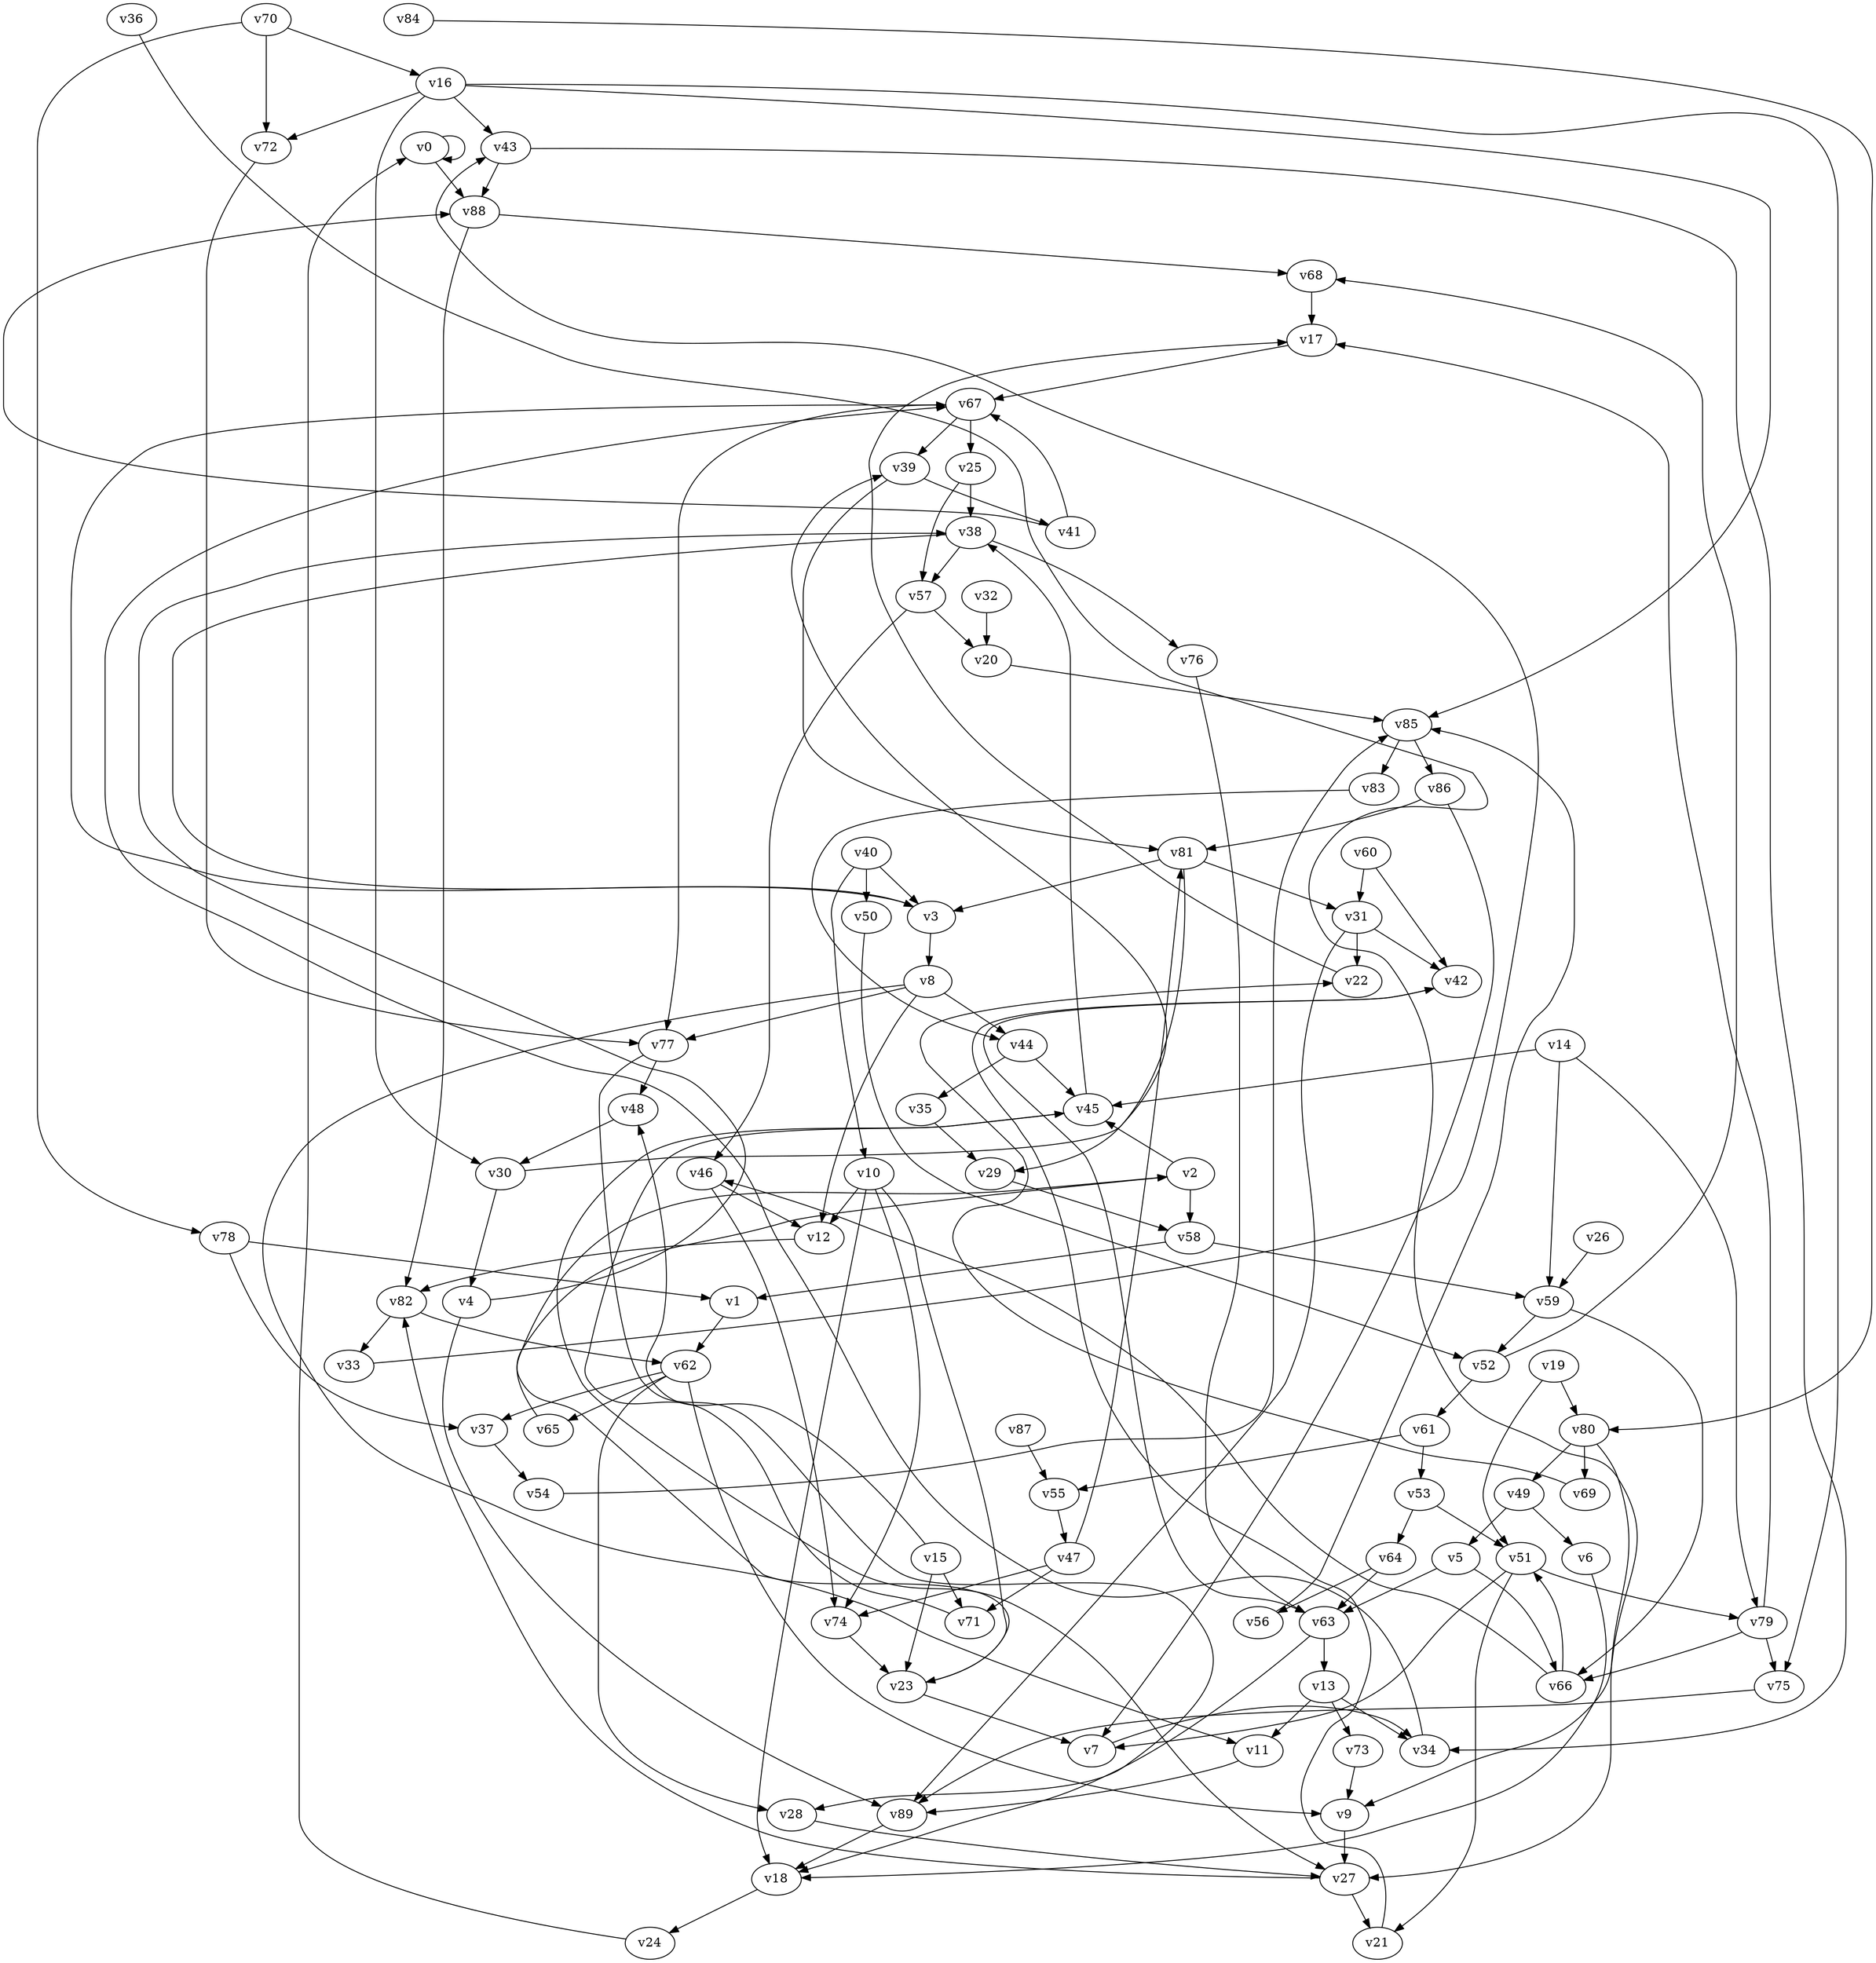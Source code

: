 // Benchmark game 128 - 90 vertices
// time_bound: 12
// targets: v62
digraph G {
    v0 [name="v0", player=1];
    v1 [name="v1", player=0];
    v2 [name="v2", player=1];
    v3 [name="v3", player=0];
    v4 [name="v4", player=0];
    v5 [name="v5", player=0];
    v6 [name="v6", player=0];
    v7 [name="v7", player=0];
    v8 [name="v8", player=0];
    v9 [name="v9", player=1];
    v10 [name="v10", player=0];
    v11 [name="v11", player=1];
    v12 [name="v12", player=1];
    v13 [name="v13", player=1];
    v14 [name="v14", player=0];
    v15 [name="v15", player=0];
    v16 [name="v16", player=1];
    v17 [name="v17", player=1];
    v18 [name="v18", player=0];
    v19 [name="v19", player=0];
    v20 [name="v20", player=0];
    v21 [name="v21", player=1];
    v22 [name="v22", player=1];
    v23 [name="v23", player=0];
    v24 [name="v24", player=1];
    v25 [name="v25", player=0];
    v26 [name="v26", player=1];
    v27 [name="v27", player=1];
    v28 [name="v28", player=1];
    v29 [name="v29", player=1];
    v30 [name="v30", player=0];
    v31 [name="v31", player=0];
    v32 [name="v32", player=1];
    v33 [name="v33", player=0];
    v34 [name="v34", player=0];
    v35 [name="v35", player=1];
    v36 [name="v36", player=1];
    v37 [name="v37", player=0];
    v38 [name="v38", player=0];
    v39 [name="v39", player=1];
    v40 [name="v40", player=1];
    v41 [name="v41", player=0];
    v42 [name="v42", player=1];
    v43 [name="v43", player=1];
    v44 [name="v44", player=1];
    v45 [name="v45", player=0];
    v46 [name="v46", player=0];
    v47 [name="v47", player=0];
    v48 [name="v48", player=0];
    v49 [name="v49", player=0];
    v50 [name="v50", player=1];
    v51 [name="v51", player=1];
    v52 [name="v52", player=0];
    v53 [name="v53", player=1];
    v54 [name="v54", player=0];
    v55 [name="v55", player=1];
    v56 [name="v56", player=1];
    v57 [name="v57", player=0];
    v58 [name="v58", player=0];
    v59 [name="v59", player=0];
    v60 [name="v60", player=1];
    v61 [name="v61", player=1];
    v62 [name="v62", player=1, target=1];
    v63 [name="v63", player=1];
    v64 [name="v64", player=0];
    v65 [name="v65", player=1];
    v66 [name="v66", player=1];
    v67 [name="v67", player=1];
    v68 [name="v68", player=1];
    v69 [name="v69", player=0];
    v70 [name="v70", player=1];
    v71 [name="v71", player=1];
    v72 [name="v72", player=0];
    v73 [name="v73", player=0];
    v74 [name="v74", player=0];
    v75 [name="v75", player=0];
    v76 [name="v76", player=0];
    v77 [name="v77", player=0];
    v78 [name="v78", player=1];
    v79 [name="v79", player=0];
    v80 [name="v80", player=1];
    v81 [name="v81", player=0];
    v82 [name="v82", player=0];
    v83 [name="v83", player=1];
    v84 [name="v84", player=0];
    v85 [name="v85", player=1];
    v86 [name="v86", player=0];
    v87 [name="v87", player=0];
    v88 [name="v88", player=0];
    v89 [name="v89", player=0];

    v0 -> v0 [constraint="t < 13"];
    v1 -> v62;
    v2 -> v45 [constraint="t >= 1"];
    v3 -> v67 [constraint="t < 10"];
    v4 -> v38 [constraint="t mod 4 == 3"];
    v5 -> v66;
    v6 -> v18 [constraint="t mod 2 == 1"];
    v7 -> v34 [constraint="t >= 4"];
    v8 -> v11 [constraint="t < 12"];
    v9 -> v27;
    v10 -> v18;
    v11 -> v89;
    v12 -> v82;
    v13 -> v73;
    v14 -> v59;
    v15 -> v48 [constraint="t mod 5 == 1"];
    v16 -> v30;
    v17 -> v67;
    v18 -> v24;
    v19 -> v80;
    v20 -> v85;
    v21 -> v42 [constraint="t < 15"];
    v22 -> v17 [constraint="t < 12"];
    v23 -> v2 [constraint="t mod 3 == 2"];
    v24 -> v0;
    v25 -> v57;
    v26 -> v59;
    v27 -> v21;
    v28 -> v27;
    v29 -> v58;
    v30 -> v39 [constraint="t >= 2"];
    v31 -> v89;
    v32 -> v20;
    v33 -> v43 [constraint="t >= 3"];
    v34 -> v67 [constraint="t >= 2"];
    v35 -> v29;
    v36 -> v9 [constraint="t < 9"];
    v37 -> v54;
    v38 -> v3 [constraint="t >= 5"];
    v39 -> v41;
    v40 -> v10;
    v41 -> v88 [constraint="t >= 5"];
    v42 -> v63 [constraint="t >= 1"];
    v43 -> v88;
    v44 -> v35;
    v45 -> v27 [constraint="t < 5"];
    v46 -> v74;
    v47 -> v74;
    v48 -> v30;
    v49 -> v5;
    v50 -> v52;
    v51 -> v7;
    v52 -> v61;
    v53 -> v51;
    v54 -> v85;
    v55 -> v47;
    v56 -> v85;
    v57 -> v20;
    v58 -> v59;
    v59 -> v66;
    v60 -> v42;
    v61 -> v55;
    v62 -> v37;
    v63 -> v18;
    v64 -> v63;
    v65 -> v2 [constraint="t >= 2"];
    v66 -> v46 [constraint="t < 12"];
    v67 -> v39;
    v68 -> v17;
    v69 -> v22 [constraint="t < 5"];
    v70 -> v78;
    v71 -> v45 [constraint="t mod 2 == 1"];
    v72 -> v77;
    v73 -> v9;
    v74 -> v23;
    v75 -> v89 [constraint="t < 12"];
    v76 -> v63;
    v77 -> v28 [constraint="t < 5"];
    v78 -> v37;
    v79 -> v66;
    v80 -> v27;
    v81 -> v29;
    v82 -> v62;
    v83 -> v44 [constraint="t mod 5 == 1"];
    v84 -> v80 [constraint="t < 12"];
    v85 -> v83;
    v86 -> v7;
    v87 -> v55;
    v88 -> v68;
    v89 -> v18;
    v45 -> v38;
    v80 -> v49;
    v79 -> v75;
    v8 -> v44;
    v86 -> v81;
    v70 -> v72;
    v62 -> v28;
    v81 -> v3;
    v81 -> v31;
    v62 -> v65;
    v41 -> v67;
    v13 -> v34;
    v85 -> v86;
    v88 -> v82;
    v39 -> v81;
    v16 -> v72;
    v67 -> v25;
    v52 -> v68;
    v59 -> v52;
    v14 -> v79;
    v2 -> v58;
    v40 -> v3;
    v40 -> v50;
    v10 -> v12;
    v44 -> v45;
    v46 -> v12;
    v5 -> v63;
    v38 -> v76;
    v80 -> v69;
    v15 -> v71;
    v66 -> v51;
    v77 -> v48;
    v13 -> v11;
    v47 -> v71;
    v67 -> v77;
    v3 -> v8;
    v62 -> v9;
    v64 -> v56;
    v16 -> v75;
    v58 -> v1;
    v10 -> v23;
    v53 -> v64;
    v27 -> v82;
    v14 -> v45;
    v51 -> v21;
    v82 -> v33;
    v23 -> v7;
    v49 -> v6;
    v47 -> v81;
    v8 -> v12;
    v51 -> v79;
    v61 -> v53;
    v78 -> v1;
    v43 -> v34;
    v31 -> v42;
    v19 -> v51;
    v70 -> v16;
    v8 -> v77;
    v38 -> v57;
    v10 -> v74;
    v0 -> v88;
    v16 -> v85;
    v31 -> v22;
    v63 -> v13;
    v4 -> v89;
    v60 -> v31;
    v16 -> v43;
    v57 -> v46;
    v79 -> v17;
    v15 -> v23;
    v30 -> v4;
    v25 -> v38;
}

